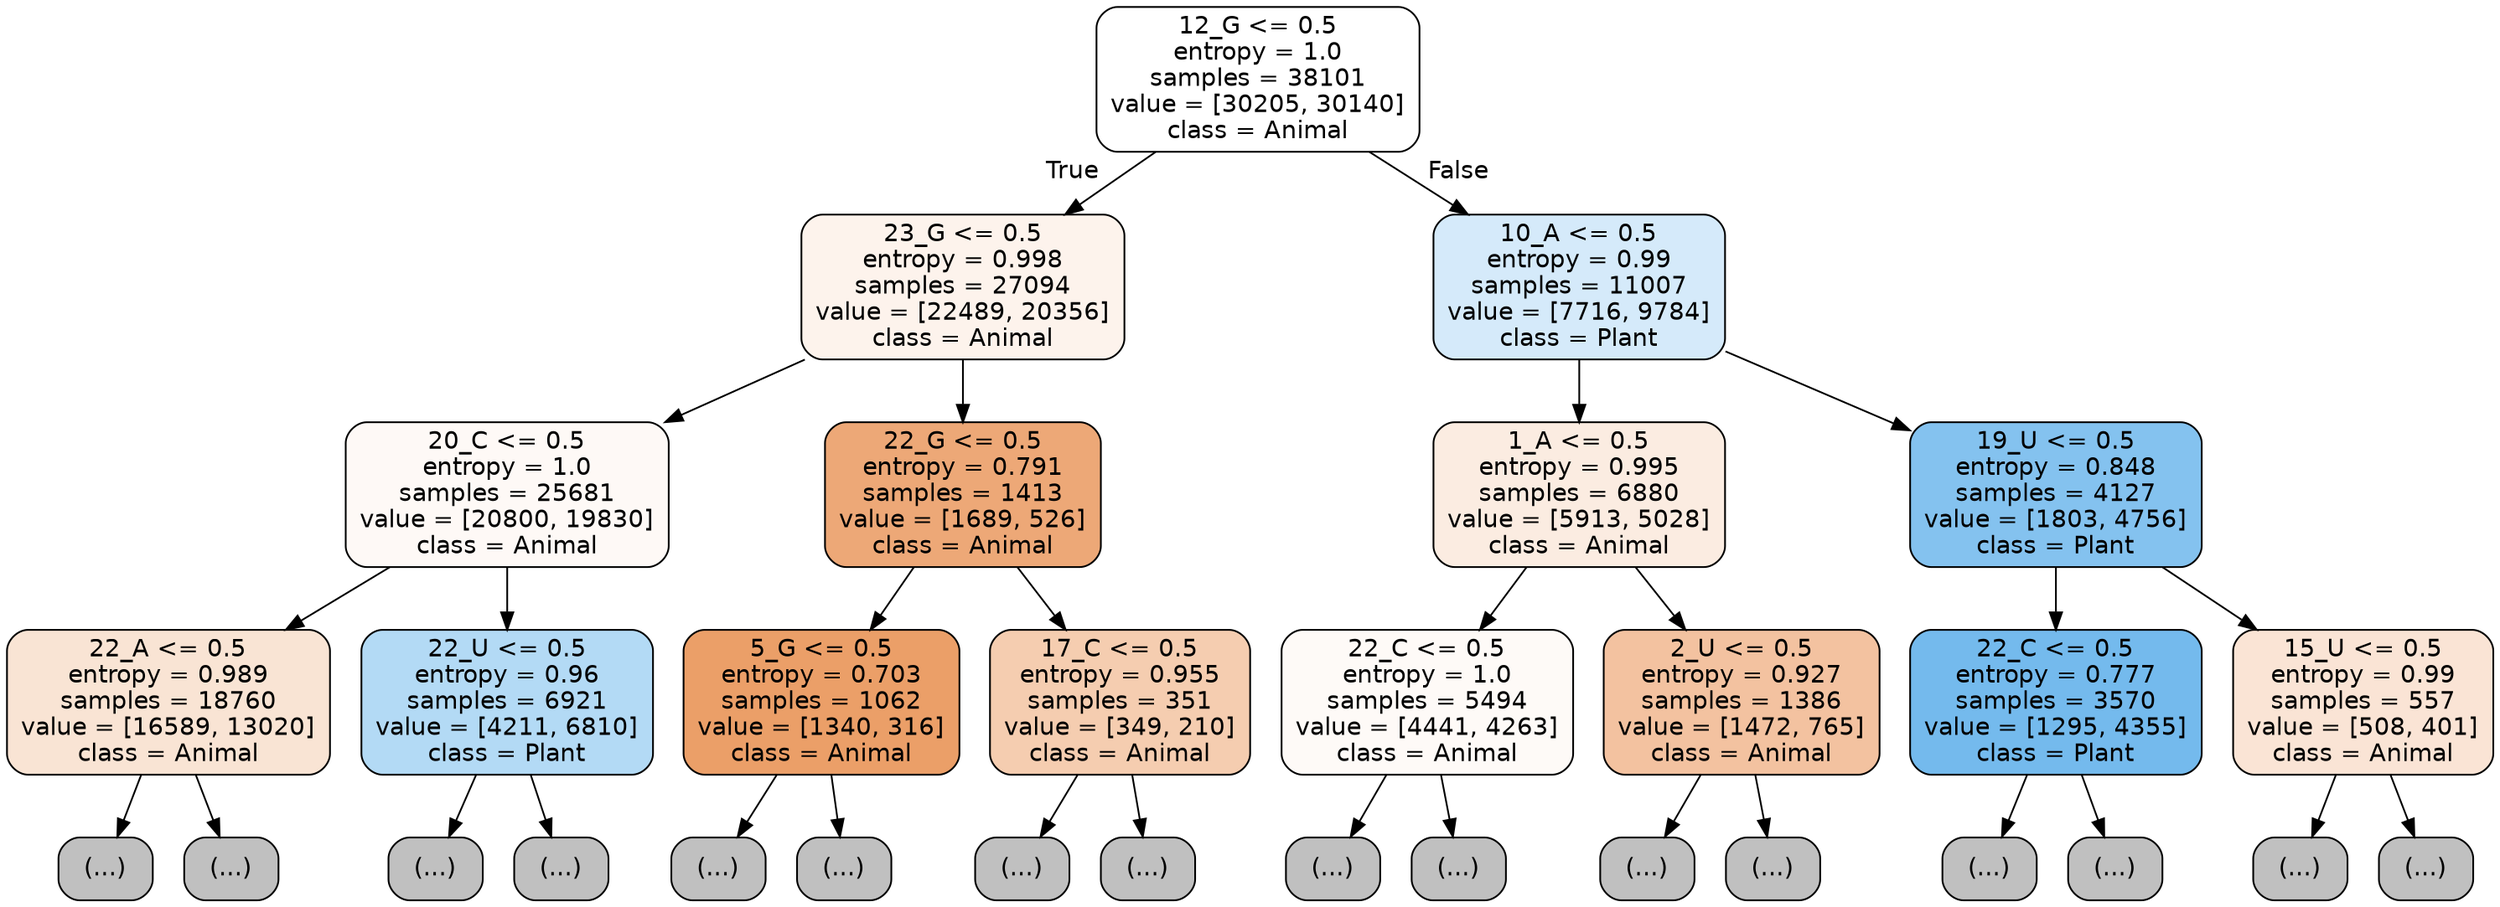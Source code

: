 digraph Tree {
node [shape=box, style="filled, rounded", color="black", fontname="helvetica"] ;
edge [fontname="helvetica"] ;
0 [label="12_G <= 0.5\nentropy = 1.0\nsamples = 38101\nvalue = [30205, 30140]\nclass = Animal", fillcolor="#ffffff"] ;
1 [label="23_G <= 0.5\nentropy = 0.998\nsamples = 27094\nvalue = [22489, 20356]\nclass = Animal", fillcolor="#fdf3ec"] ;
0 -> 1 [labeldistance=2.5, labelangle=45, headlabel="True"] ;
2 [label="20_C <= 0.5\nentropy = 1.0\nsamples = 25681\nvalue = [20800, 19830]\nclass = Animal", fillcolor="#fef9f6"] ;
1 -> 2 ;
3 [label="22_A <= 0.5\nentropy = 0.989\nsamples = 18760\nvalue = [16589, 13020]\nclass = Animal", fillcolor="#f9e4d4"] ;
2 -> 3 ;
4 [label="(...)", fillcolor="#C0C0C0"] ;
3 -> 4 ;
8079 [label="(...)", fillcolor="#C0C0C0"] ;
3 -> 8079 ;
9068 [label="22_U <= 0.5\nentropy = 0.96\nsamples = 6921\nvalue = [4211, 6810]\nclass = Plant", fillcolor="#b3daf5"] ;
2 -> 9068 ;
9069 [label="(...)", fillcolor="#C0C0C0"] ;
9068 -> 9069 ;
11606 [label="(...)", fillcolor="#C0C0C0"] ;
9068 -> 11606 ;
11943 [label="22_G <= 0.5\nentropy = 0.791\nsamples = 1413\nvalue = [1689, 526]\nclass = Animal", fillcolor="#eda877"] ;
1 -> 11943 ;
11944 [label="5_G <= 0.5\nentropy = 0.703\nsamples = 1062\nvalue = [1340, 316]\nclass = Animal", fillcolor="#eb9f68"] ;
11943 -> 11944 ;
11945 [label="(...)", fillcolor="#C0C0C0"] ;
11944 -> 11945 ;
12212 [label="(...)", fillcolor="#C0C0C0"] ;
11944 -> 12212 ;
12325 [label="17_C <= 0.5\nentropy = 0.955\nsamples = 351\nvalue = [349, 210]\nclass = Animal", fillcolor="#f5cdb0"] ;
11943 -> 12325 ;
12326 [label="(...)", fillcolor="#C0C0C0"] ;
12325 -> 12326 ;
12437 [label="(...)", fillcolor="#C0C0C0"] ;
12325 -> 12437 ;
12482 [label="10_A <= 0.5\nentropy = 0.99\nsamples = 11007\nvalue = [7716, 9784]\nclass = Plant", fillcolor="#d5eafa"] ;
0 -> 12482 [labeldistance=2.5, labelangle=-45, headlabel="False"] ;
12483 [label="1_A <= 0.5\nentropy = 0.995\nsamples = 6880\nvalue = [5913, 5028]\nclass = Animal", fillcolor="#fbece1"] ;
12482 -> 12483 ;
12484 [label="22_C <= 0.5\nentropy = 1.0\nsamples = 5494\nvalue = [4441, 4263]\nclass = Animal", fillcolor="#fefaf7"] ;
12483 -> 12484 ;
12485 [label="(...)", fillcolor="#C0C0C0"] ;
12484 -> 12485 ;
14692 [label="(...)", fillcolor="#C0C0C0"] ;
12484 -> 14692 ;
15003 [label="2_U <= 0.5\nentropy = 0.927\nsamples = 1386\nvalue = [1472, 765]\nclass = Animal", fillcolor="#f3c2a0"] ;
12483 -> 15003 ;
15004 [label="(...)", fillcolor="#C0C0C0"] ;
15003 -> 15004 ;
15639 [label="(...)", fillcolor="#C0C0C0"] ;
15003 -> 15639 ;
15772 [label="19_U <= 0.5\nentropy = 0.848\nsamples = 4127\nvalue = [1803, 4756]\nclass = Plant", fillcolor="#84c2ef"] ;
12482 -> 15772 ;
15773 [label="22_C <= 0.5\nentropy = 0.777\nsamples = 3570\nvalue = [1295, 4355]\nclass = Plant", fillcolor="#74baed"] ;
15772 -> 15773 ;
15774 [label="(...)", fillcolor="#C0C0C0"] ;
15773 -> 15774 ;
16527 [label="(...)", fillcolor="#C0C0C0"] ;
15773 -> 16527 ;
16606 [label="15_U <= 0.5\nentropy = 0.99\nsamples = 557\nvalue = [508, 401]\nclass = Animal", fillcolor="#fae4d5"] ;
15772 -> 16606 ;
16607 [label="(...)", fillcolor="#C0C0C0"] ;
16606 -> 16607 ;
16826 [label="(...)", fillcolor="#C0C0C0"] ;
16606 -> 16826 ;
}